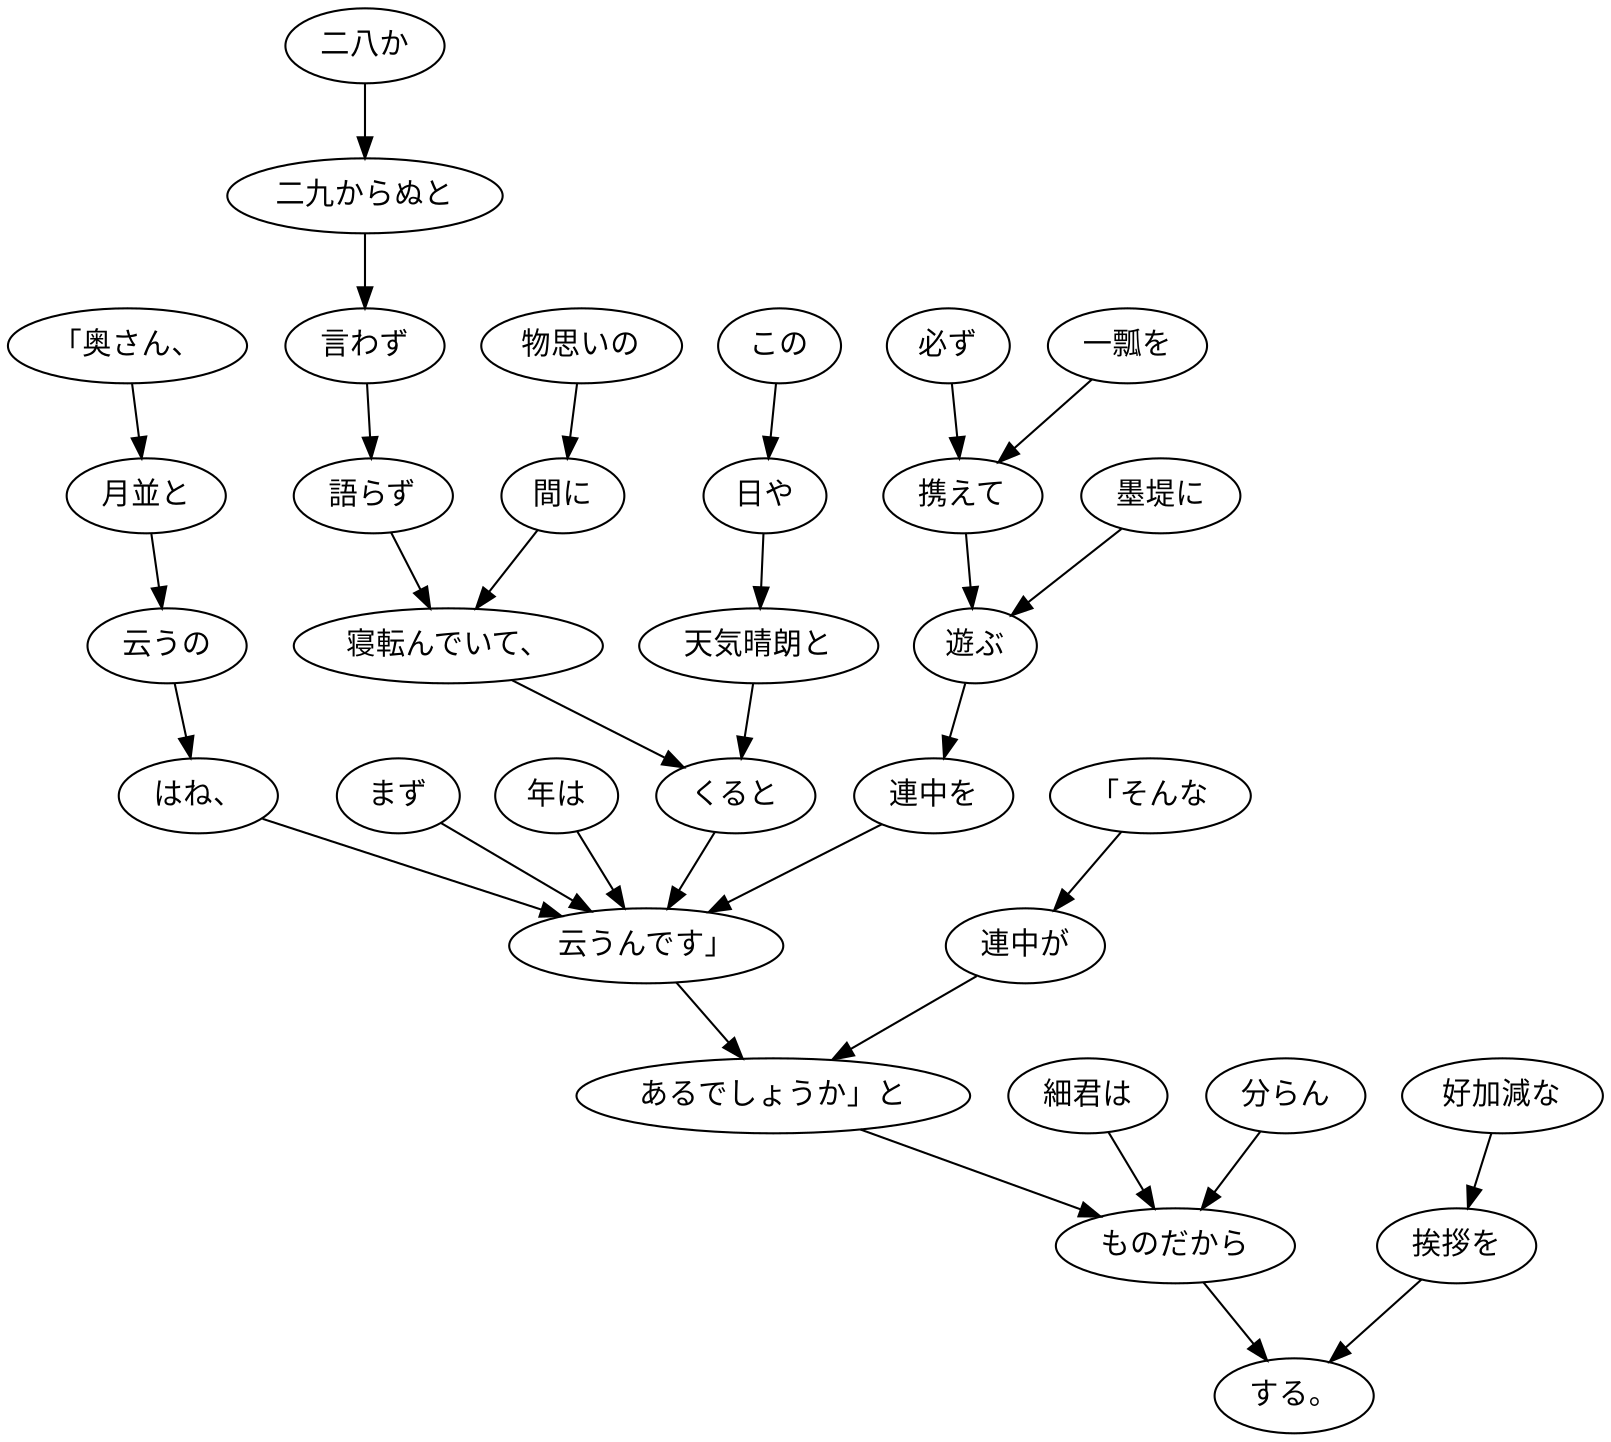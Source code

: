 digraph graph1452 {
	node0 [label="「奥さん、"];
	node1 [label="月並と"];
	node2 [label="云うの"];
	node3 [label="はね、"];
	node4 [label="まず"];
	node5 [label="年は"];
	node6 [label="二八か"];
	node7 [label="二九からぬと"];
	node8 [label="言わず"];
	node9 [label="語らず"];
	node10 [label="物思いの"];
	node11 [label="間に"];
	node12 [label="寝転んでいて、"];
	node13 [label="この"];
	node14 [label="日や"];
	node15 [label="天気晴朗と"];
	node16 [label="くると"];
	node17 [label="必ず"];
	node18 [label="一瓢を"];
	node19 [label="携えて"];
	node20 [label="墨堤に"];
	node21 [label="遊ぶ"];
	node22 [label="連中を"];
	node23 [label="云うんです」"];
	node24 [label="「そんな"];
	node25 [label="連中が"];
	node26 [label="あるでしょうか」と"];
	node27 [label="細君は"];
	node28 [label="分らん"];
	node29 [label="ものだから"];
	node30 [label="好加減な"];
	node31 [label="挨拶を"];
	node32 [label="する。"];
	node0 -> node1;
	node1 -> node2;
	node2 -> node3;
	node3 -> node23;
	node4 -> node23;
	node5 -> node23;
	node6 -> node7;
	node7 -> node8;
	node8 -> node9;
	node9 -> node12;
	node10 -> node11;
	node11 -> node12;
	node12 -> node16;
	node13 -> node14;
	node14 -> node15;
	node15 -> node16;
	node16 -> node23;
	node17 -> node19;
	node18 -> node19;
	node19 -> node21;
	node20 -> node21;
	node21 -> node22;
	node22 -> node23;
	node23 -> node26;
	node24 -> node25;
	node25 -> node26;
	node26 -> node29;
	node27 -> node29;
	node28 -> node29;
	node29 -> node32;
	node30 -> node31;
	node31 -> node32;
}
